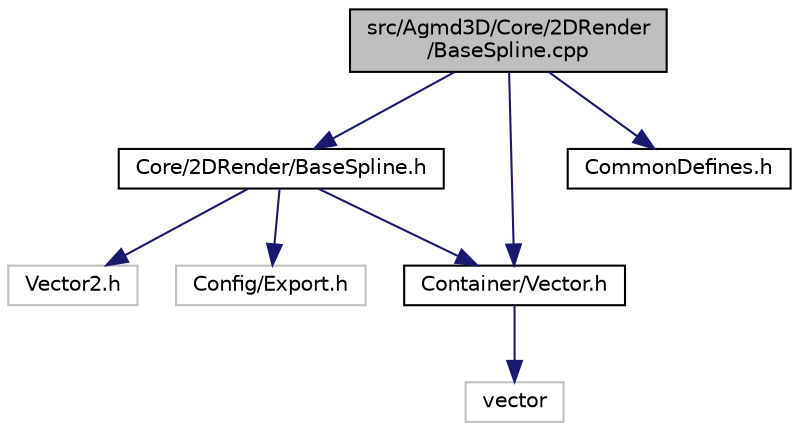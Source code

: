 digraph "src/Agmd3D/Core/2DRender/BaseSpline.cpp"
{
  edge [fontname="Helvetica",fontsize="10",labelfontname="Helvetica",labelfontsize="10"];
  node [fontname="Helvetica",fontsize="10",shape=record];
  Node1 [label="src/Agmd3D/Core/2DRender\l/BaseSpline.cpp",height=0.2,width=0.4,color="black", fillcolor="grey75", style="filled" fontcolor="black"];
  Node1 -> Node2 [color="midnightblue",fontsize="10",style="solid"];
  Node2 [label="Core/2DRender/BaseSpline.h",height=0.2,width=0.4,color="black", fillcolor="white", style="filled",URL="$_base_spline_8h.html"];
  Node2 -> Node3 [color="midnightblue",fontsize="10",style="solid"];
  Node3 [label="Vector2.h",height=0.2,width=0.4,color="grey75", fillcolor="white", style="filled"];
  Node2 -> Node4 [color="midnightblue",fontsize="10",style="solid"];
  Node4 [label="Container/Vector.h",height=0.2,width=0.4,color="black", fillcolor="white", style="filled",URL="$_vector_8h.html"];
  Node4 -> Node5 [color="midnightblue",fontsize="10",style="solid"];
  Node5 [label="vector",height=0.2,width=0.4,color="grey75", fillcolor="white", style="filled"];
  Node2 -> Node6 [color="midnightblue",fontsize="10",style="solid"];
  Node6 [label="Config/Export.h",height=0.2,width=0.4,color="grey75", fillcolor="white", style="filled"];
  Node1 -> Node4 [color="midnightblue",fontsize="10",style="solid"];
  Node1 -> Node7 [color="midnightblue",fontsize="10",style="solid"];
  Node7 [label="CommonDefines.h",height=0.2,width=0.4,color="black", fillcolor="white", style="filled",URL="$_common_defines_8h.html"];
}
